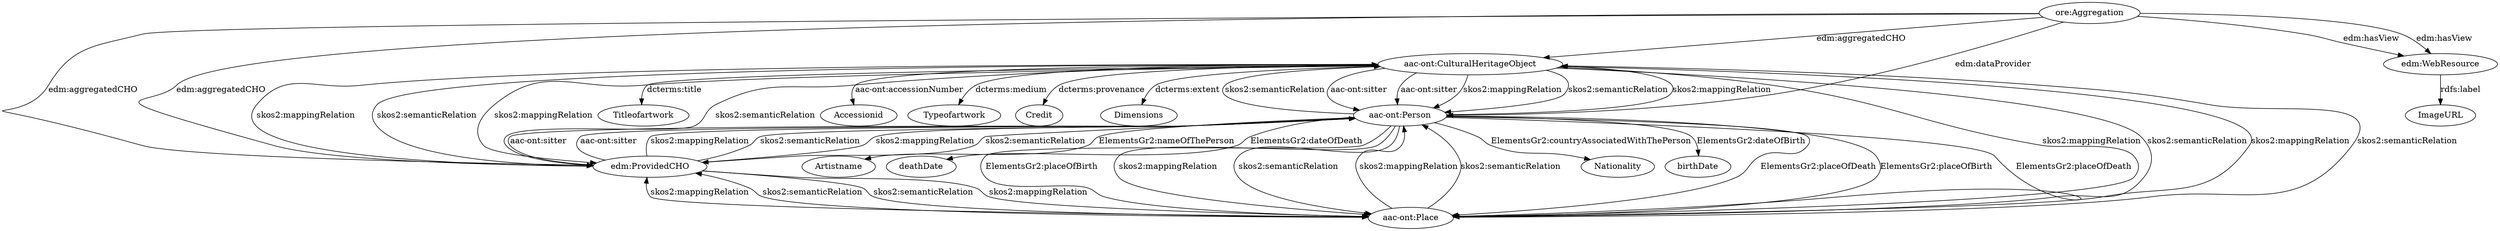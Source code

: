 digraph {
  Titleofartwork [type=attribute_name,label=Titleofartwork]
  "aac-ont:CulturalHeritageObject1" [type=class_uri,label="aac-ont:CulturalHeritageObject"]
  Nationality [type=attribute_name,label=Nationality]
  "aac-ont:Person1" [type=class_uri,label="aac-ont:Person"]
  Accessionid [type=attribute_name,label=Accessionid]
  Typeofartwork [type=attribute_name,label=Typeofartwork]
  birthDate [type=attribute_name,label=birthDate]
  ImageURL [type=attribute_name,label=ImageURL]
  "edm:WebResource1" [type=class_uri,label="edm:WebResource"]
  Artistname [type=attribute_name,label=Artistname]
  deathDate [type=attribute_name,label=deathDate]
  Credit [type=attribute_name,label=Credit]
  Dimensions [type=attribute_name,label=Dimensions]
  "aac-ont:Place" [type=class_uri,label="aac-ont:Place"]
  "edm:ProvidedCHO" [type=class_uri,label="edm:ProvidedCHO"]
  "ore:Aggregation" [type=class_uri,label="ore:Aggregation"]
  "aac-ont:CulturalHeritageObject1" -> Titleofartwork [label="dcterms:title",type=st_property_uri]
  "aac-ont:Person1" -> Nationality [label="ElementsGr2:countryAssociatedWithThePerson",type=st_property_uri]
  "aac-ont:CulturalHeritageObject1" -> Accessionid [label="aac-ont:accessionNumber",type=st_property_uri]
  "aac-ont:CulturalHeritageObject1" -> Typeofartwork [label="dcterms:medium",type=st_property_uri]
  "aac-ont:Person1" -> birthDate [label="ElementsGr2:dateOfBirth",type=st_property_uri]
  "edm:WebResource1" -> ImageURL [label="rdfs:label",type=st_property_uri]
  "aac-ont:Person1" -> Artistname [label="ElementsGr2:nameOfThePerson",type=st_property_uri]
  "aac-ont:Person1" -> deathDate [label="ElementsGr2:dateOfDeath",type=st_property_uri]
  "aac-ont:CulturalHeritageObject1" -> Credit [label="dcterms:provenance",type=st_property_uri]
  "aac-ont:CulturalHeritageObject1" -> Dimensions [label="dcterms:extent",type=st_property_uri]
  "aac-ont:CulturalHeritageObject1" -> "aac-ont:Person1" [label="aac-ont:sitter",type=direct_property_uri,weight=1]
  "aac-ont:Person1" -> "aac-ont:Place" [label="ElementsGr2:placeOfBirth",type=direct_property_uri,weight=1]
  "aac-ont:Person1" -> "aac-ont:Place" [label="ElementsGr2:placeOfDeath",type=direct_property_uri,weight=1]
  "edm:ProvidedCHO" -> "aac-ont:Person1" [label="aac-ont:sitter",type=direct_property_uri,weight=1]
  "ore:Aggregation" -> "edm:WebResource1" [label="edm:hasView",type=direct_property_uri,weight=1]
  "ore:Aggregation" -> "edm:ProvidedCHO" [label="edm:aggregatedCHO",type=direct_property_uri,weight=1]
  "aac-ont:CulturalHeritageObject1" -> "aac-ont:Person1" [label="aac-ont:sitter",type=inherited,weight=4]
  "aac-ont:CulturalHeritageObject1" -> "aac-ont:Person1" [label="skos2:mappingRelation",type=inherited,weight=4]
  "aac-ont:CulturalHeritageObject1" -> "aac-ont:Person1" [label="skos2:semanticRelation",type=inherited,weight=4]
  "aac-ont:CulturalHeritageObject1" -> "aac-ont:Place" [label="skos2:mappingRelation",type=inherited,weight=4]
  "aac-ont:CulturalHeritageObject1" -> "aac-ont:Place" [label="skos2:semanticRelation",type=inherited,weight=4]
  "aac-ont:CulturalHeritageObject1" -> "edm:ProvidedCHO" [label="skos2:mappingRelation",type=inherited,weight=4]
  "aac-ont:CulturalHeritageObject1" -> "edm:ProvidedCHO" [label="skos2:semanticRelation",type=inherited,weight=4]
  "aac-ont:Person1" -> "aac-ont:CulturalHeritageObject1" [label="skos2:mappingRelation",type=inherited,weight=4]
  "aac-ont:Person1" -> "aac-ont:CulturalHeritageObject1" [label="skos2:semanticRelation",type=inherited,weight=4]
  "aac-ont:Person1" -> "aac-ont:Place" [label="ElementsGr2:placeOfBirth",type=inherited,weight=4]
  "aac-ont:Person1" -> "aac-ont:Place" [label="ElementsGr2:placeOfDeath",type=inherited,weight=4]
  "aac-ont:Person1" -> "aac-ont:Place" [label="skos2:mappingRelation",type=inherited,weight=4]
  "aac-ont:Person1" -> "aac-ont:Place" [label="skos2:semanticRelation",type=inherited,weight=4]
  "aac-ont:Person1" -> "edm:ProvidedCHO" [label="skos2:mappingRelation",type=inherited,weight=4]
  "aac-ont:Person1" -> "edm:ProvidedCHO" [label="skos2:semanticRelation",type=inherited,weight=4]
  "aac-ont:Place" -> "aac-ont:CulturalHeritageObject1" [label="skos2:mappingRelation",type=inherited,weight=4]
  "aac-ont:Place" -> "aac-ont:CulturalHeritageObject1" [label="skos2:semanticRelation",type=inherited,weight=4]
  "aac-ont:Place" -> "aac-ont:Person1" [label="skos2:mappingRelation",type=inherited,weight=4]
  "aac-ont:Place" -> "aac-ont:Person1" [label="skos2:semanticRelation",type=inherited,weight=4]
  "aac-ont:Place" -> "edm:ProvidedCHO" [label="skos2:mappingRelation",type=inherited,weight=4]
  "aac-ont:Place" -> "edm:ProvidedCHO" [label="skos2:semanticRelation",type=inherited,weight=4]
  "edm:ProvidedCHO" -> "aac-ont:CulturalHeritageObject1" [label="skos2:mappingRelation",type=inherited,weight=4]
  "edm:ProvidedCHO" -> "aac-ont:CulturalHeritageObject1" [label="skos2:semanticRelation",type=inherited,weight=4]
  "edm:ProvidedCHO" -> "aac-ont:Person1" [label="aac-ont:sitter",type=inherited,weight=4]
  "edm:ProvidedCHO" -> "aac-ont:Person1" [label="skos2:mappingRelation",type=inherited,weight=4]
  "edm:ProvidedCHO" -> "aac-ont:Person1" [label="skos2:semanticRelation",type=inherited,weight=4]
  "edm:ProvidedCHO" -> "aac-ont:Place" [label="skos2:mappingRelation",type=inherited,weight=4]
  "edm:ProvidedCHO" -> "aac-ont:Place" [label="skos2:semanticRelation",type=inherited,weight=4]
  "ore:Aggregation" -> "aac-ont:CulturalHeritageObject1" [label="edm:aggregatedCHO",type=inherited,weight=4]
  "ore:Aggregation" -> "aac-ont:Person1" [label="edm:dataProvider",type=inherited,weight=4]
  "ore:Aggregation" -> "edm:WebResource1" [label="edm:hasView",type=inherited,weight=4]
  "ore:Aggregation" -> "edm:ProvidedCHO" [label="edm:aggregatedCHO",type=inherited,weight=4]
}
